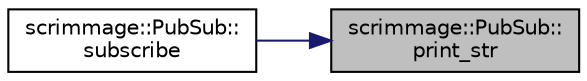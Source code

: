 digraph "scrimmage::PubSub::print_str"
{
 // LATEX_PDF_SIZE
  edge [fontname="Helvetica",fontsize="10",labelfontname="Helvetica",labelfontsize="10"];
  node [fontname="Helvetica",fontsize="10",shape=record];
  rankdir="RL";
  Node1 [label="scrimmage::PubSub::\lprint_str",height=0.2,width=0.4,color="black", fillcolor="grey75", style="filled", fontcolor="black",tooltip=" "];
  Node1 -> Node2 [dir="back",color="midnightblue",fontsize="10",style="solid",fontname="Helvetica"];
  Node2 [label="scrimmage::PubSub::\lsubscribe",height=0.2,width=0.4,color="black", fillcolor="white", style="filled",URL="$classscrimmage_1_1PubSub.html#a75b388b5375bb55c8cb0004565785c4c",tooltip=" "];
}
